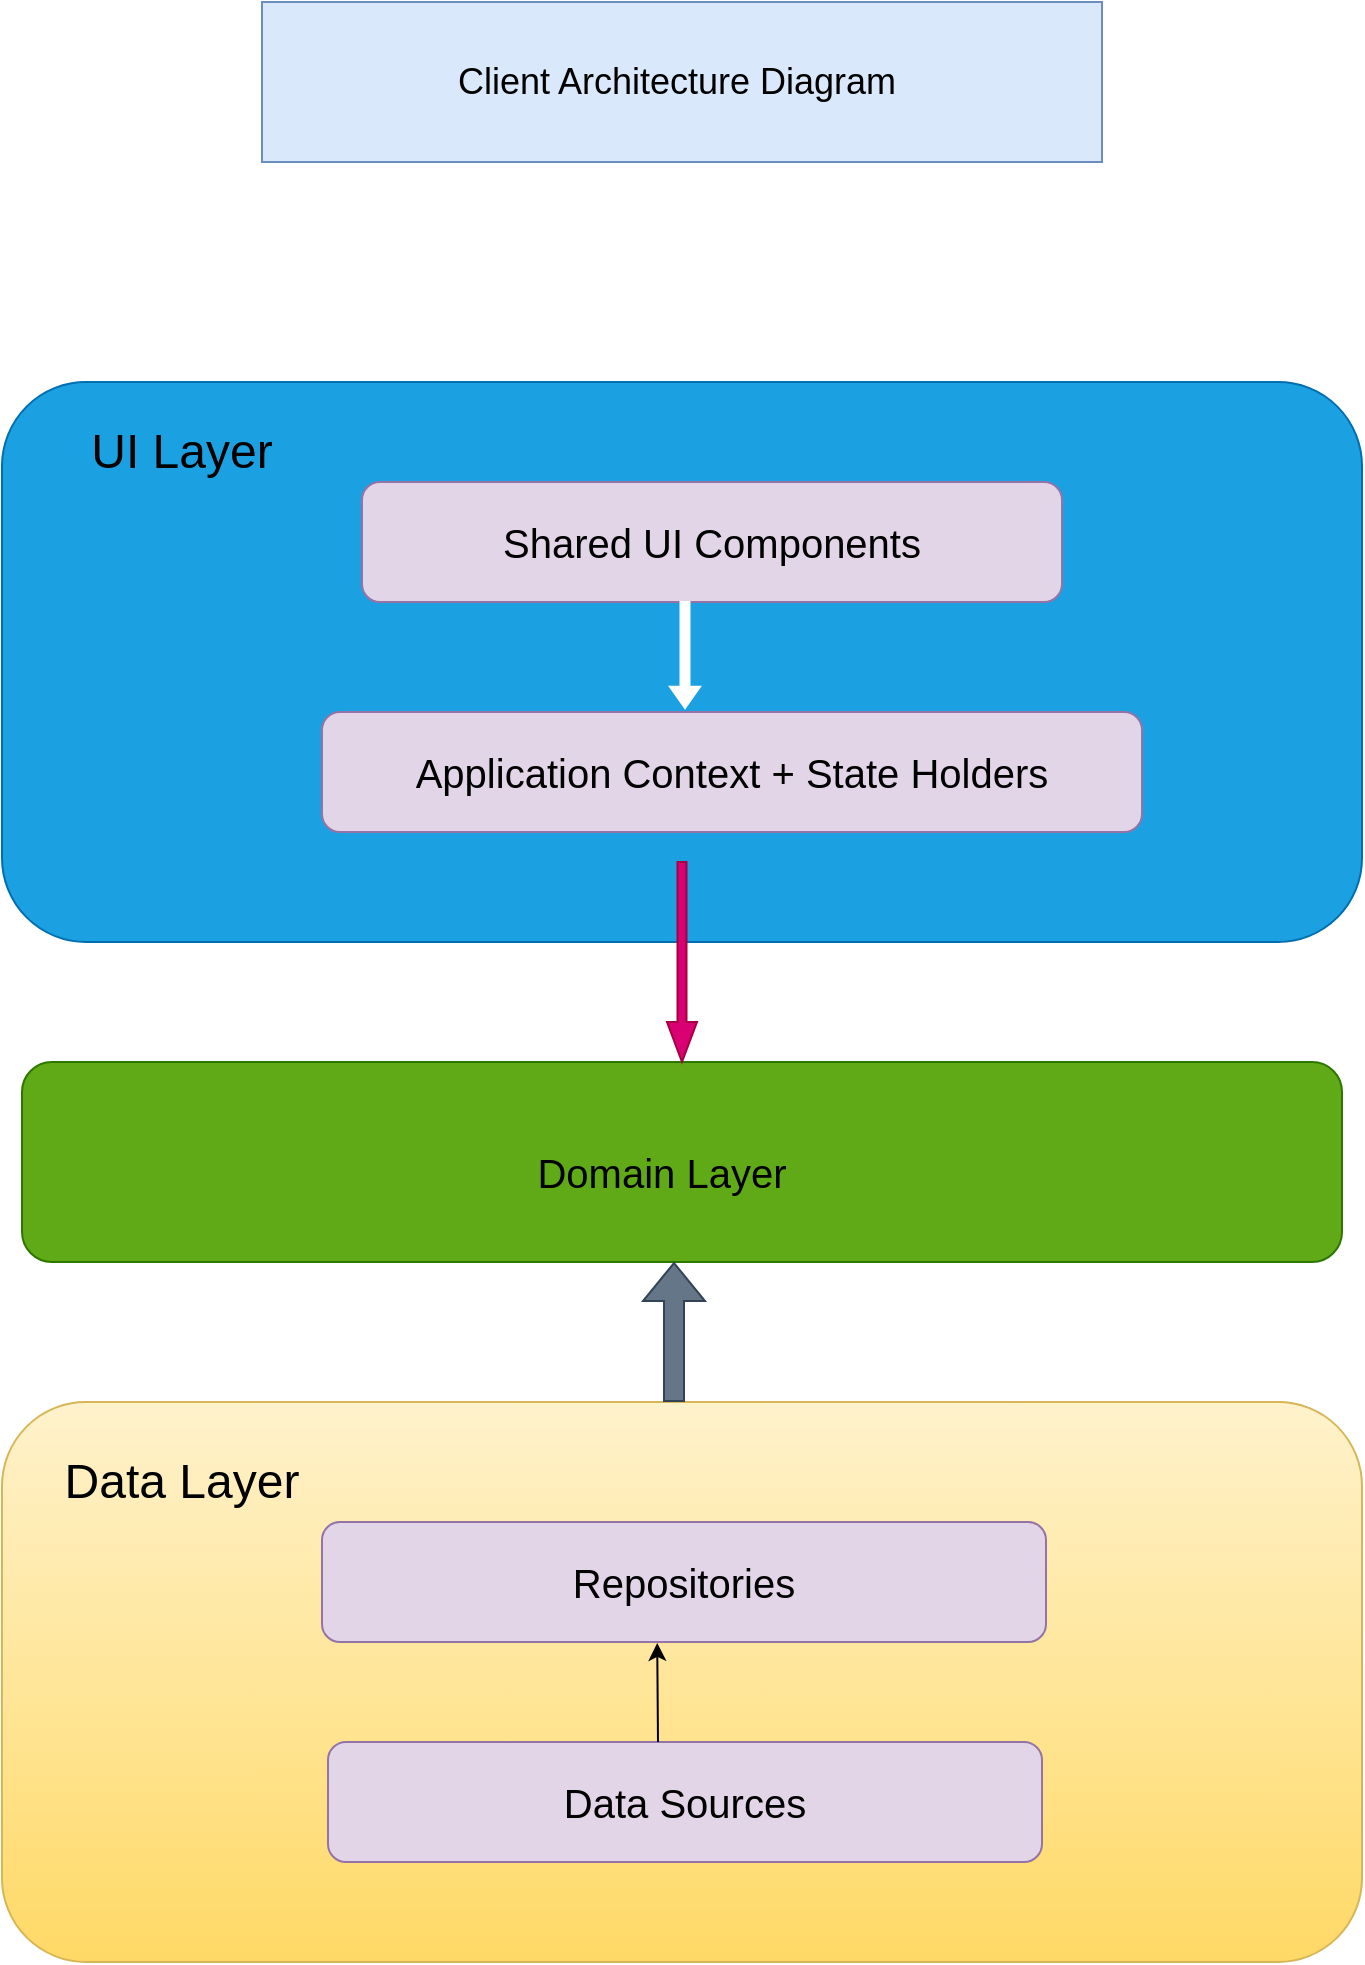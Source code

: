 <mxfile version="20.8.20" type="github">
  <diagram name="Page-1" id="5kCVSf4v04z-oxUp5uqG">
    <mxGraphModel dx="870" dy="685" grid="1" gridSize="10" guides="1" tooltips="1" connect="1" arrows="1" fold="1" page="1" pageScale="1" pageWidth="850" pageHeight="1100" math="0" shadow="0">
      <root>
        <mxCell id="0" />
        <mxCell id="1" parent="0" />
        <mxCell id="ZgakYuG961wQ7lz9D0dg-1" value="&lt;h2&gt;&lt;span style=&quot;font-weight: normal;&quot;&gt;Client Architecture Diagram&amp;nbsp;&lt;/span&gt;&lt;/h2&gt;" style="text;html=1;align=center;verticalAlign=middle;whiteSpace=wrap;rounded=0;fillColor=#dae8fc;strokeColor=#6c8ebf;" vertex="1" parent="1">
          <mxGeometry x="240" y="70" width="420" height="80" as="geometry" />
        </mxCell>
        <mxCell id="ZgakYuG961wQ7lz9D0dg-3" value="" style="rounded=1;whiteSpace=wrap;html=1;strokeColor=#006EAF;fillColor=#1ba1e2;fontColor=#ffffff;" vertex="1" parent="1">
          <mxGeometry x="110" y="260" width="680" height="280" as="geometry" />
        </mxCell>
        <mxCell id="ZgakYuG961wQ7lz9D0dg-4" value="UI Layer" style="text;html=1;strokeColor=none;fillColor=none;align=center;verticalAlign=middle;whiteSpace=wrap;rounded=0;fontSize=24;" vertex="1" parent="1">
          <mxGeometry x="140" y="270" width="120" height="50" as="geometry" />
        </mxCell>
        <mxCell id="ZgakYuG961wQ7lz9D0dg-5" value="Shared UI Components" style="rounded=1;whiteSpace=wrap;html=1;strokeColor=#9673a6;fontSize=20;fillColor=#e1d5e7;" vertex="1" parent="1">
          <mxGeometry x="290" y="310" width="350" height="60" as="geometry" />
        </mxCell>
        <mxCell id="ZgakYuG961wQ7lz9D0dg-6" value="Application Context + State Holders" style="rounded=1;whiteSpace=wrap;html=1;strokeColor=#9673a6;fontSize=20;fillColor=#e1d5e7;" vertex="1" parent="1">
          <mxGeometry x="270" y="425" width="410" height="60" as="geometry" />
        </mxCell>
        <mxCell id="ZgakYuG961wQ7lz9D0dg-9" value="" style="shape=singleArrow;direction=south;whiteSpace=wrap;html=1;strokeColor=#FFFFFF;fontSize=20;" vertex="1" parent="1">
          <mxGeometry x="444" y="370" width="15" height="53" as="geometry" />
        </mxCell>
        <mxCell id="ZgakYuG961wQ7lz9D0dg-10" value="" style="rounded=1;whiteSpace=wrap;html=1;strokeColor=#2D7600;fontSize=20;fillColor=#60a917;fontColor=#ffffff;" vertex="1" parent="1">
          <mxGeometry x="120" y="600" width="660" height="100" as="geometry" />
        </mxCell>
        <mxCell id="ZgakYuG961wQ7lz9D0dg-11" value="Domain Layer" style="text;html=1;strokeColor=none;fillColor=none;align=center;verticalAlign=middle;whiteSpace=wrap;rounded=0;fontSize=20;" vertex="1" parent="1">
          <mxGeometry x="320" y="640" width="240" height="30" as="geometry" />
        </mxCell>
        <mxCell id="ZgakYuG961wQ7lz9D0dg-13" value="" style="rounded=1;whiteSpace=wrap;html=1;strokeColor=#d6b656;fillColor=#fff2cc;gradientColor=#ffd966;" vertex="1" parent="1">
          <mxGeometry x="110" y="770" width="680" height="280" as="geometry" />
        </mxCell>
        <mxCell id="ZgakYuG961wQ7lz9D0dg-14" value="Data Layer" style="text;html=1;strokeColor=none;fillColor=none;align=center;verticalAlign=middle;whiteSpace=wrap;rounded=0;fontSize=24;" vertex="1" parent="1">
          <mxGeometry x="140" y="780" width="120" height="60" as="geometry" />
        </mxCell>
        <mxCell id="ZgakYuG961wQ7lz9D0dg-15" value="Repositories" style="rounded=1;whiteSpace=wrap;html=1;strokeColor=#9673a6;fontSize=20;fillColor=#e1d5e7;" vertex="1" parent="1">
          <mxGeometry x="270" y="830" width="362" height="60" as="geometry" />
        </mxCell>
        <mxCell id="ZgakYuG961wQ7lz9D0dg-16" value="" style="shape=singleArrow;direction=south;whiteSpace=wrap;html=1;strokeColor=#A50040;fontSize=20;fillColor=#d80073;fontColor=#ffffff;" vertex="1" parent="1">
          <mxGeometry x="442.5" y="500" width="15" height="100" as="geometry" />
        </mxCell>
        <mxCell id="ZgakYuG961wQ7lz9D0dg-17" value="Data Sources" style="rounded=1;whiteSpace=wrap;html=1;strokeColor=#9673a6;fontSize=20;fillColor=#e1d5e7;" vertex="1" parent="1">
          <mxGeometry x="273" y="940" width="357" height="60" as="geometry" />
        </mxCell>
        <mxCell id="ZgakYuG961wQ7lz9D0dg-19" value="" style="shape=flexArrow;endArrow=classic;html=1;rounded=0;fontSize=20;endWidth=54;endSize=6.74;" edge="1" parent="1" source="ZgakYuG961wQ7lz9D0dg-13">
          <mxGeometry width="50" height="50" relative="1" as="geometry">
            <mxPoint x="450" y="750" as="sourcePoint" />
            <mxPoint x="450" y="770.711" as="targetPoint" />
          </mxGeometry>
        </mxCell>
        <mxCell id="ZgakYuG961wQ7lz9D0dg-21" value="" style="shape=flexArrow;endArrow=classic;html=1;rounded=0;fontSize=20;fillColor=#647687;strokeColor=#314354;" edge="1" parent="1">
          <mxGeometry width="50" height="50" relative="1" as="geometry">
            <mxPoint x="446" y="770" as="sourcePoint" />
            <mxPoint x="446" y="700" as="targetPoint" />
          </mxGeometry>
        </mxCell>
        <mxCell id="ZgakYuG961wQ7lz9D0dg-24" value="" style="endArrow=classic;html=1;rounded=0;fontSize=20;entryX=0.463;entryY=1.008;entryDx=0;entryDy=0;entryPerimeter=0;" edge="1" parent="1" target="ZgakYuG961wQ7lz9D0dg-15">
          <mxGeometry width="50" height="50" relative="1" as="geometry">
            <mxPoint x="438" y="940" as="sourcePoint" />
            <mxPoint x="480" y="890" as="targetPoint" />
          </mxGeometry>
        </mxCell>
      </root>
    </mxGraphModel>
  </diagram>
</mxfile>
